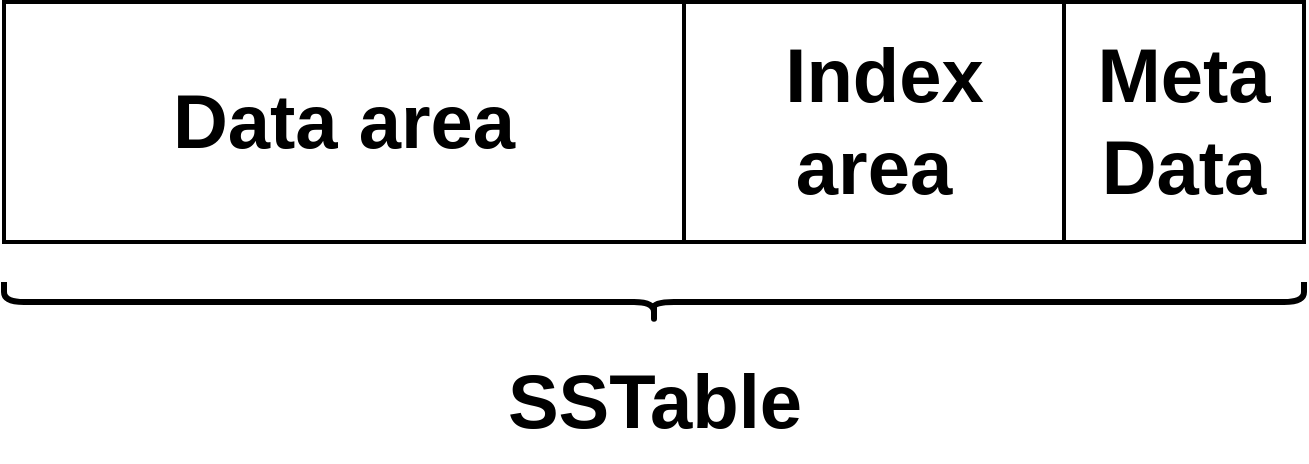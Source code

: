 <mxfile version="20.3.0" type="github">
  <diagram id="6HKz0GtLNzkLIU2qla94" name="第 1 页">
    <mxGraphModel dx="1156" dy="798" grid="1" gridSize="10" guides="1" tooltips="1" connect="1" arrows="1" fold="1" page="1" pageScale="1" pageWidth="1169" pageHeight="1654" math="0" shadow="0">
      <root>
        <mxCell id="0" />
        <mxCell id="1" parent="0" />
        <mxCell id="h_IuV2BAXFGJQlSnBs5D-1" value="&lt;font style=&quot;font-size: 38px;&quot;&gt;&lt;b&gt;Data area&lt;/b&gt;&lt;/font&gt;" style="rounded=0;whiteSpace=wrap;html=1;strokeWidth=2;" vertex="1" parent="1">
          <mxGeometry x="160" y="360" width="340" height="120" as="geometry" />
        </mxCell>
        <mxCell id="h_IuV2BAXFGJQlSnBs5D-2" value="&lt;font style=&quot;font-size: 38px;&quot;&gt;&lt;b&gt;&amp;nbsp;Index area&lt;/b&gt;&lt;/font&gt;" style="rounded=0;whiteSpace=wrap;html=1;strokeWidth=2;" vertex="1" parent="1">
          <mxGeometry x="500" y="360" width="190" height="120" as="geometry" />
        </mxCell>
        <mxCell id="h_IuV2BAXFGJQlSnBs5D-3" value="&lt;font style=&quot;font-size: 38px;&quot;&gt;&lt;b&gt;Meta Data&lt;/b&gt;&lt;/font&gt;" style="rounded=0;whiteSpace=wrap;html=1;strokeWidth=2;" vertex="1" parent="1">
          <mxGeometry x="690" y="360" width="120" height="120" as="geometry" />
        </mxCell>
        <mxCell id="h_IuV2BAXFGJQlSnBs5D-6" value="" style="shape=curlyBracket;whiteSpace=wrap;html=1;rounded=1;strokeWidth=3;fontSize=38;rotation=-90;" vertex="1" parent="1">
          <mxGeometry x="475" y="185" width="20" height="650" as="geometry" />
        </mxCell>
        <mxCell id="h_IuV2BAXFGJQlSnBs5D-7" value="&lt;b&gt;SSTable&lt;/b&gt;" style="text;html=1;align=center;verticalAlign=middle;resizable=0;points=[];autosize=1;strokeColor=none;fillColor=none;fontSize=38;" vertex="1" parent="1">
          <mxGeometry x="400" y="530" width="170" height="60" as="geometry" />
        </mxCell>
      </root>
    </mxGraphModel>
  </diagram>
</mxfile>
